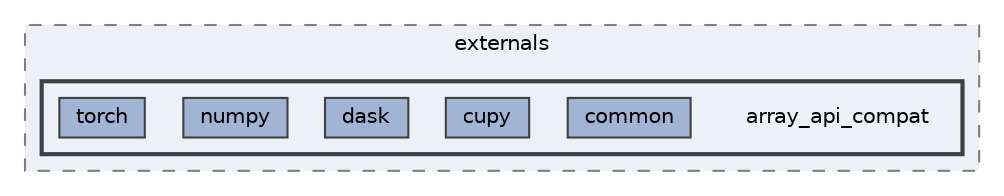 digraph "/home/jam/Research/IRES-2025/dev/src/llm-scripts/testing/hypothesis-testing/hyp-env/lib/python3.12/site-packages/sklearn/externals/array_api_compat"
{
 // LATEX_PDF_SIZE
  bgcolor="transparent";
  edge [fontname=Helvetica,fontsize=10,labelfontname=Helvetica,labelfontsize=10];
  node [fontname=Helvetica,fontsize=10,shape=box,height=0.2,width=0.4];
  compound=true
  subgraph clusterdir_07af8e6e6a2e2fc64182062a165ec2f3 {
    graph [ bgcolor="#edf0f7", pencolor="grey50", label="externals", fontname=Helvetica,fontsize=10 style="filled,dashed", URL="dir_07af8e6e6a2e2fc64182062a165ec2f3.html",tooltip=""]
  subgraph clusterdir_148276b412abcf5b18eaa00c0de48a4b {
    graph [ bgcolor="#edf0f7", pencolor="grey25", label="", fontname=Helvetica,fontsize=10 style="filled,bold", URL="dir_148276b412abcf5b18eaa00c0de48a4b.html",tooltip=""]
    dir_148276b412abcf5b18eaa00c0de48a4b [shape=plaintext, label="array_api_compat"];
  dir_09ebd74ff372bdf09e15aa6635c279d4 [label="common", fillcolor="#a2b4d6", color="grey25", style="filled", URL="dir_09ebd74ff372bdf09e15aa6635c279d4.html",tooltip=""];
  dir_9837f2dde1d95a00729e0fa835a0c667 [label="cupy", fillcolor="#a2b4d6", color="grey25", style="filled", URL="dir_9837f2dde1d95a00729e0fa835a0c667.html",tooltip=""];
  dir_9751c7bc2b3fcef368bf4922f138f4d1 [label="dask", fillcolor="#a2b4d6", color="grey25", style="filled", URL="dir_9751c7bc2b3fcef368bf4922f138f4d1.html",tooltip=""];
  dir_668018e4cd7f78fff12841e272ef4a20 [label="numpy", fillcolor="#a2b4d6", color="grey25", style="filled", URL="dir_668018e4cd7f78fff12841e272ef4a20.html",tooltip=""];
  dir_3e2c056e5277817da4e0eb45b3aa73ca [label="torch", fillcolor="#a2b4d6", color="grey25", style="filled", URL="dir_3e2c056e5277817da4e0eb45b3aa73ca.html",tooltip=""];
  }
  }
}
